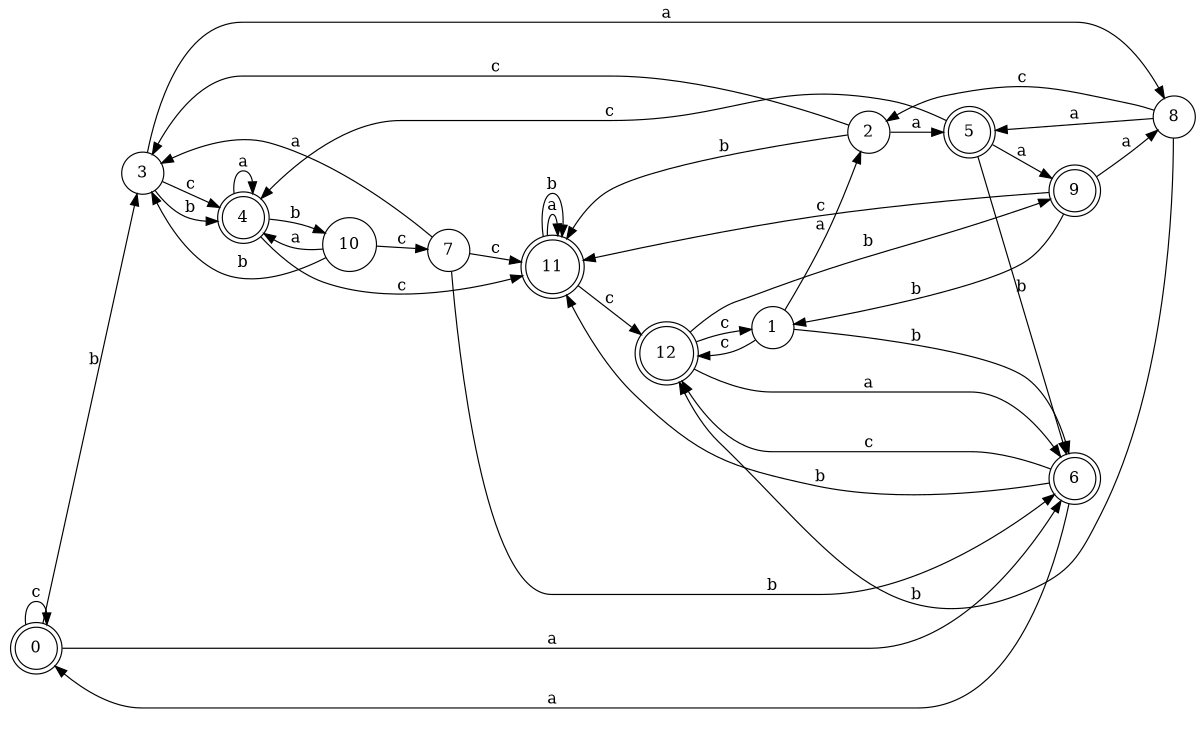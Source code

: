 digraph n11_9 {
__start0 [label="" shape="none"];

rankdir=LR;
size="8,5";

s0 [style="rounded,filled", color="black", fillcolor="white" shape="doublecircle", label="0"];
s1 [style="filled", color="black", fillcolor="white" shape="circle", label="1"];
s2 [style="filled", color="black", fillcolor="white" shape="circle", label="2"];
s3 [style="filled", color="black", fillcolor="white" shape="circle", label="3"];
s4 [style="rounded,filled", color="black", fillcolor="white" shape="doublecircle", label="4"];
s5 [style="rounded,filled", color="black", fillcolor="white" shape="doublecircle", label="5"];
s6 [style="rounded,filled", color="black", fillcolor="white" shape="doublecircle", label="6"];
s7 [style="filled", color="black", fillcolor="white" shape="circle", label="7"];
s8 [style="filled", color="black", fillcolor="white" shape="circle", label="8"];
s9 [style="rounded,filled", color="black", fillcolor="white" shape="doublecircle", label="9"];
s10 [style="filled", color="black", fillcolor="white" shape="circle", label="10"];
s11 [style="rounded,filled", color="black", fillcolor="white" shape="doublecircle", label="11"];
s12 [style="rounded,filled", color="black", fillcolor="white" shape="doublecircle", label="12"];
s0 -> s6 [label="a"];
s0 -> s3 [label="b"];
s0 -> s0 [label="c"];
s1 -> s2 [label="a"];
s1 -> s6 [label="b"];
s1 -> s12 [label="c"];
s2 -> s5 [label="a"];
s2 -> s11 [label="b"];
s2 -> s3 [label="c"];
s3 -> s8 [label="a"];
s3 -> s4 [label="b"];
s3 -> s4 [label="c"];
s4 -> s4 [label="a"];
s4 -> s10 [label="b"];
s4 -> s11 [label="c"];
s5 -> s9 [label="a"];
s5 -> s6 [label="b"];
s5 -> s4 [label="c"];
s6 -> s0 [label="a"];
s6 -> s11 [label="b"];
s6 -> s12 [label="c"];
s7 -> s3 [label="a"];
s7 -> s6 [label="b"];
s7 -> s11 [label="c"];
s8 -> s5 [label="a"];
s8 -> s12 [label="b"];
s8 -> s2 [label="c"];
s9 -> s8 [label="a"];
s9 -> s1 [label="b"];
s9 -> s11 [label="c"];
s10 -> s4 [label="a"];
s10 -> s3 [label="b"];
s10 -> s7 [label="c"];
s11 -> s11 [label="a"];
s11 -> s11 [label="b"];
s11 -> s12 [label="c"];
s12 -> s6 [label="a"];
s12 -> s9 [label="b"];
s12 -> s1 [label="c"];

}